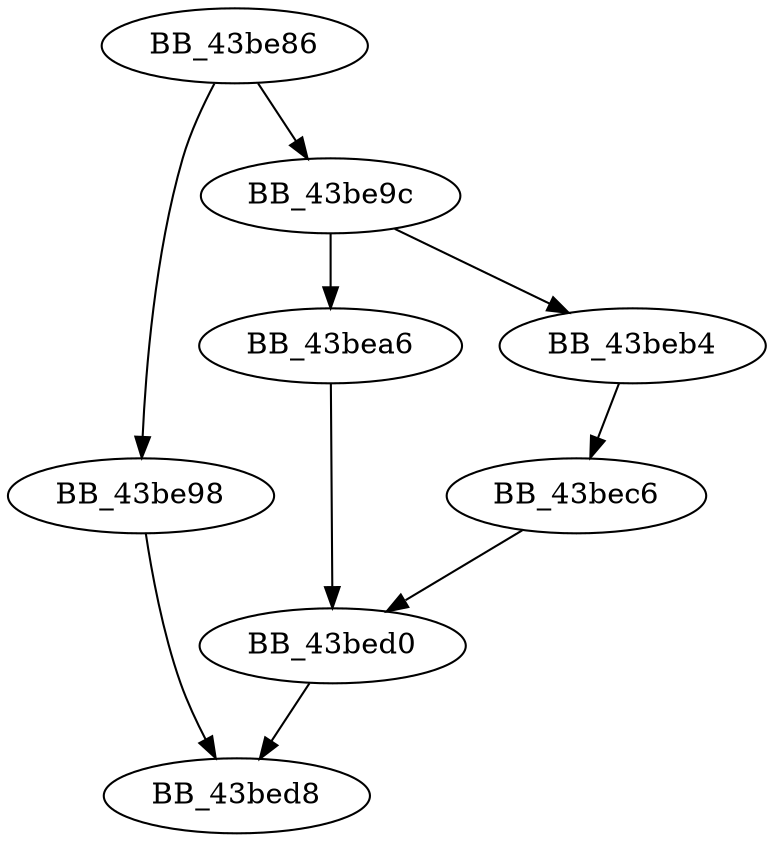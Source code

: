 DiGraph _iswctype{
BB_43be86->BB_43be98
BB_43be86->BB_43be9c
BB_43be98->BB_43bed8
BB_43be9c->BB_43bea6
BB_43be9c->BB_43beb4
BB_43bea6->BB_43bed0
BB_43beb4->BB_43bec6
BB_43bec6->BB_43bed0
BB_43bed0->BB_43bed8
}
